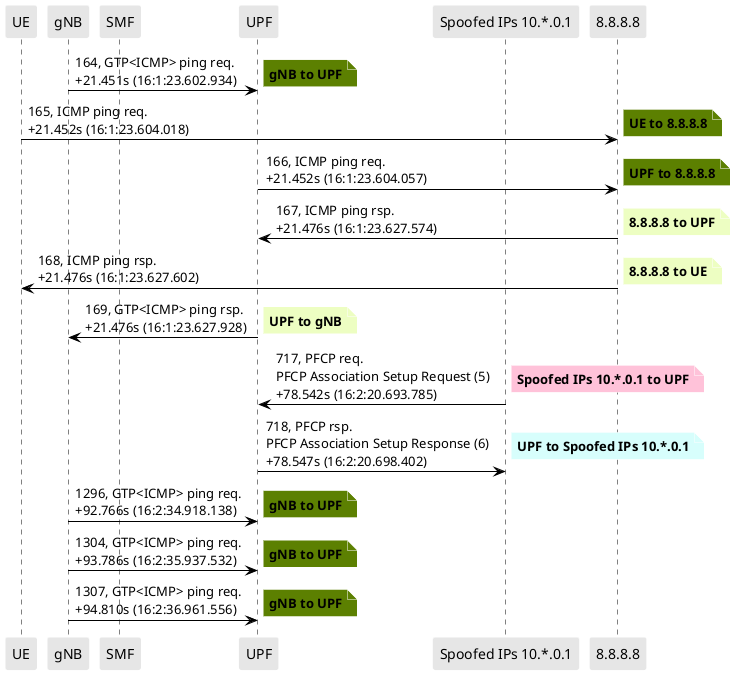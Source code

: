 @startuml
skinparam shadowing false
skinparam NoteBorderColor white
skinparam sequence {
    ArrowColor black
    LifeLineBorderColor black
    LifeLineBackgroundColor black
    ParticipantBorderColor white
    ParticipantBackgroundColor #e6e6e6
}
participant "UE"
participant "gNB"
participant "SMF"
participant "UPF"
participant "Spoofed IPs 10.*.0.1"


"gNB" -> "UPF": 164, GTP<ICMP> ping req.\n+21.451s (16:1:23.602.934)

note right #5C8001
**gNB to UPF**
end note

"UE" -> "8.8.8.8": 165, ICMP ping req.\n+21.452s (16:1:23.604.018)

note right #5C8001
**UE to 8.8.8.8**
end note

"UPF" -> "8.8.8.8": 166, ICMP ping req.\n+21.452s (16:1:23.604.057)

note right #5C8001
**UPF to 8.8.8.8**
end note

"8.8.8.8" -> "UPF": 167, ICMP ping rsp.\n+21.476s (16:1:23.627.574)

note right #EDFEC2
**8.8.8.8 to UPF**
end note

"8.8.8.8" -> "UE": 168, ICMP ping rsp.\n+21.476s (16:1:23.627.602)

note right #EDFEC2
**8.8.8.8 to UE**
end note

"UPF" -> "gNB": 169, GTP<ICMP> ping rsp.\n+21.476s (16:1:23.627.928)

note right #EDFEC2
**UPF to gNB**
end note
"Spoofed IPs 10.*.0.1" -> "UPF": 717, PFCP req.\nPFCP Association Setup Request (5)\n+78.542s (16:2:20.693.785)

note right #FFC2D9
**Spoofed IPs 10.*.0.1 to UPF**
end note

"UPF" -> "Spoofed IPs 10.*.0.1": 718, PFCP rsp.\nPFCP Association Setup Response (6)\n+78.547s (16:2:20.698.402)

note right #D7FEFC
**UPF to Spoofed IPs 10.*.0.1**
end note

"gNB" -> "UPF": 1296, GTP<ICMP> ping req.\n+92.766s (16:2:34.918.138)

note right #5C8001
**gNB to UPF**
end note

"gNB" -> "UPF": 1304, GTP<ICMP> ping req.\n+93.786s (16:2:35.937.532)

note right #5C8001
**gNB to UPF**
end note

"gNB" -> "UPF": 1307, GTP<ICMP> ping req.\n+94.810s (16:2:36.961.556)

note right #5C8001
**gNB to UPF**
end note

@enduml





